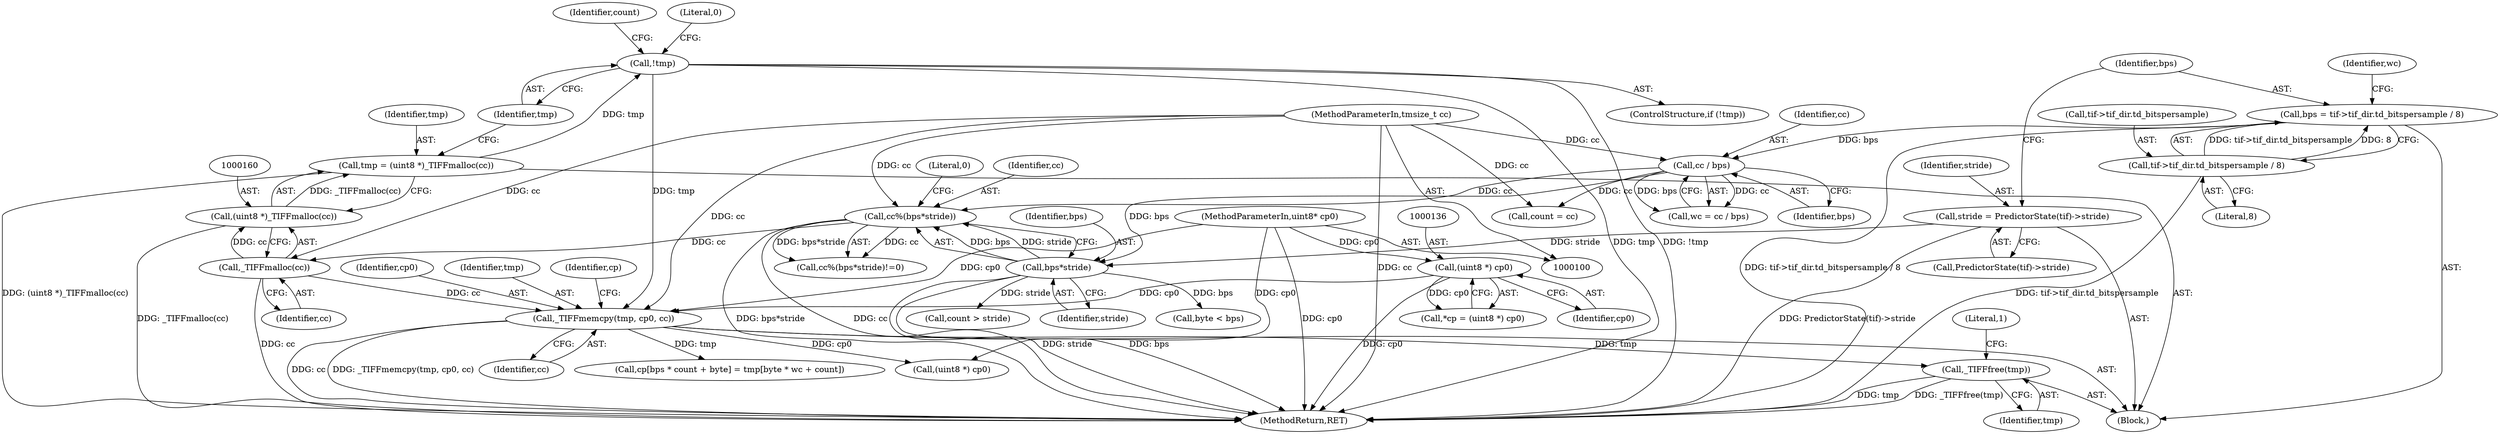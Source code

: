 digraph "0_libtiff_6a984bf7905c6621281588431f384e79d11a2e33_0@API" {
"1000238" [label="(Call,_TIFFfree(tmp))"];
"1000193" [label="(Call,_TIFFmemcpy(tmp, cp0, cc))"];
"1000164" [label="(Call,!tmp)"];
"1000157" [label="(Call,tmp = (uint8 *)_TIFFmalloc(cc))"];
"1000159" [label="(Call,(uint8 *)_TIFFmalloc(cc))"];
"1000161" [label="(Call,_TIFFmalloc(cc))"];
"1000141" [label="(Call,cc%(bps*stride))"];
"1000103" [label="(MethodParameterIn,tmsize_t cc)"];
"1000125" [label="(Call,cc / bps)"];
"1000113" [label="(Call,bps = tif->tif_dir.td_bitspersample / 8)"];
"1000115" [label="(Call,tif->tif_dir.td_bitspersample / 8)"];
"1000143" [label="(Call,bps*stride)"];
"1000106" [label="(Call,stride = PredictorState(tif)->stride)"];
"1000135" [label="(Call,(uint8 *) cp0)"];
"1000102" [label="(MethodParameterIn,uint8* cp0)"];
"1000238" [label="(Call,_TIFFfree(tmp))"];
"1000161" [label="(Call,_TIFFmalloc(cc))"];
"1000164" [label="(Call,!tmp)"];
"1000125" [label="(Call,cc / bps)"];
"1000170" [label="(Identifier,count)"];
"1000165" [label="(Identifier,tmp)"];
"1000239" [label="(Identifier,tmp)"];
"1000159" [label="(Call,(uint8 *)_TIFFmalloc(cc))"];
"1000104" [label="(Block,)"];
"1000217" [label="(Call,byte < bps)"];
"1000195" [label="(Identifier,cp0)"];
"1000141" [label="(Call,cc%(bps*stride))"];
"1000137" [label="(Identifier,cp0)"];
"1000163" [label="(ControlStructure,if (!tmp))"];
"1000193" [label="(Call,_TIFFmemcpy(tmp, cp0, cc))"];
"1000194" [label="(Identifier,tmp)"];
"1000223" [label="(Call,cp[bps * count + byte] = tmp[byte * wc + count])"];
"1000198" [label="(Identifier,cp)"];
"1000157" [label="(Call,tmp = (uint8 *)_TIFFmalloc(cc))"];
"1000123" [label="(Call,wc = cc / bps)"];
"1000146" [label="(Literal,0)"];
"1000127" [label="(Identifier,bps)"];
"1000144" [label="(Identifier,bps)"];
"1000114" [label="(Identifier,bps)"];
"1000145" [label="(Identifier,stride)"];
"1000158" [label="(Identifier,tmp)"];
"1000106" [label="(Call,stride = PredictorState(tif)->stride)"];
"1000241" [label="(Literal,1)"];
"1000129" [label="(Call,count = cc)"];
"1000167" [label="(Literal,0)"];
"1000103" [label="(MethodParameterIn,tmsize_t cc)"];
"1000126" [label="(Identifier,cc)"];
"1000124" [label="(Identifier,wc)"];
"1000199" [label="(Call,(uint8 *) cp0)"];
"1000162" [label="(Identifier,cc)"];
"1000113" [label="(Call,bps = tif->tif_dir.td_bitspersample / 8)"];
"1000142" [label="(Identifier,cc)"];
"1000242" [label="(MethodReturn,RET)"];
"1000169" [label="(Call,count > stride)"];
"1000140" [label="(Call,cc%(bps*stride)!=0)"];
"1000108" [label="(Call,PredictorState(tif)->stride)"];
"1000121" [label="(Literal,8)"];
"1000115" [label="(Call,tif->tif_dir.td_bitspersample / 8)"];
"1000143" [label="(Call,bps*stride)"];
"1000116" [label="(Call,tif->tif_dir.td_bitspersample)"];
"1000133" [label="(Call,*cp = (uint8 *) cp0)"];
"1000102" [label="(MethodParameterIn,uint8* cp0)"];
"1000107" [label="(Identifier,stride)"];
"1000135" [label="(Call,(uint8 *) cp0)"];
"1000196" [label="(Identifier,cc)"];
"1000238" -> "1000104"  [label="AST: "];
"1000238" -> "1000239"  [label="CFG: "];
"1000239" -> "1000238"  [label="AST: "];
"1000241" -> "1000238"  [label="CFG: "];
"1000238" -> "1000242"  [label="DDG: tmp"];
"1000238" -> "1000242"  [label="DDG: _TIFFfree(tmp)"];
"1000193" -> "1000238"  [label="DDG: tmp"];
"1000193" -> "1000104"  [label="AST: "];
"1000193" -> "1000196"  [label="CFG: "];
"1000194" -> "1000193"  [label="AST: "];
"1000195" -> "1000193"  [label="AST: "];
"1000196" -> "1000193"  [label="AST: "];
"1000198" -> "1000193"  [label="CFG: "];
"1000193" -> "1000242"  [label="DDG: _TIFFmemcpy(tmp, cp0, cc)"];
"1000193" -> "1000242"  [label="DDG: cc"];
"1000164" -> "1000193"  [label="DDG: tmp"];
"1000135" -> "1000193"  [label="DDG: cp0"];
"1000102" -> "1000193"  [label="DDG: cp0"];
"1000161" -> "1000193"  [label="DDG: cc"];
"1000103" -> "1000193"  [label="DDG: cc"];
"1000193" -> "1000199"  [label="DDG: cp0"];
"1000193" -> "1000223"  [label="DDG: tmp"];
"1000164" -> "1000163"  [label="AST: "];
"1000164" -> "1000165"  [label="CFG: "];
"1000165" -> "1000164"  [label="AST: "];
"1000167" -> "1000164"  [label="CFG: "];
"1000170" -> "1000164"  [label="CFG: "];
"1000164" -> "1000242"  [label="DDG: !tmp"];
"1000164" -> "1000242"  [label="DDG: tmp"];
"1000157" -> "1000164"  [label="DDG: tmp"];
"1000157" -> "1000104"  [label="AST: "];
"1000157" -> "1000159"  [label="CFG: "];
"1000158" -> "1000157"  [label="AST: "];
"1000159" -> "1000157"  [label="AST: "];
"1000165" -> "1000157"  [label="CFG: "];
"1000157" -> "1000242"  [label="DDG: (uint8 *)_TIFFmalloc(cc)"];
"1000159" -> "1000157"  [label="DDG: _TIFFmalloc(cc)"];
"1000159" -> "1000161"  [label="CFG: "];
"1000160" -> "1000159"  [label="AST: "];
"1000161" -> "1000159"  [label="AST: "];
"1000159" -> "1000242"  [label="DDG: _TIFFmalloc(cc)"];
"1000161" -> "1000159"  [label="DDG: cc"];
"1000161" -> "1000162"  [label="CFG: "];
"1000162" -> "1000161"  [label="AST: "];
"1000161" -> "1000242"  [label="DDG: cc"];
"1000141" -> "1000161"  [label="DDG: cc"];
"1000103" -> "1000161"  [label="DDG: cc"];
"1000141" -> "1000140"  [label="AST: "];
"1000141" -> "1000143"  [label="CFG: "];
"1000142" -> "1000141"  [label="AST: "];
"1000143" -> "1000141"  [label="AST: "];
"1000146" -> "1000141"  [label="CFG: "];
"1000141" -> "1000242"  [label="DDG: cc"];
"1000141" -> "1000242"  [label="DDG: bps*stride"];
"1000141" -> "1000140"  [label="DDG: cc"];
"1000141" -> "1000140"  [label="DDG: bps*stride"];
"1000103" -> "1000141"  [label="DDG: cc"];
"1000125" -> "1000141"  [label="DDG: cc"];
"1000143" -> "1000141"  [label="DDG: bps"];
"1000143" -> "1000141"  [label="DDG: stride"];
"1000103" -> "1000100"  [label="AST: "];
"1000103" -> "1000242"  [label="DDG: cc"];
"1000103" -> "1000125"  [label="DDG: cc"];
"1000103" -> "1000129"  [label="DDG: cc"];
"1000125" -> "1000123"  [label="AST: "];
"1000125" -> "1000127"  [label="CFG: "];
"1000126" -> "1000125"  [label="AST: "];
"1000127" -> "1000125"  [label="AST: "];
"1000123" -> "1000125"  [label="CFG: "];
"1000125" -> "1000123"  [label="DDG: cc"];
"1000125" -> "1000123"  [label="DDG: bps"];
"1000113" -> "1000125"  [label="DDG: bps"];
"1000125" -> "1000129"  [label="DDG: cc"];
"1000125" -> "1000143"  [label="DDG: bps"];
"1000113" -> "1000104"  [label="AST: "];
"1000113" -> "1000115"  [label="CFG: "];
"1000114" -> "1000113"  [label="AST: "];
"1000115" -> "1000113"  [label="AST: "];
"1000124" -> "1000113"  [label="CFG: "];
"1000113" -> "1000242"  [label="DDG: tif->tif_dir.td_bitspersample / 8"];
"1000115" -> "1000113"  [label="DDG: tif->tif_dir.td_bitspersample"];
"1000115" -> "1000113"  [label="DDG: 8"];
"1000115" -> "1000121"  [label="CFG: "];
"1000116" -> "1000115"  [label="AST: "];
"1000121" -> "1000115"  [label="AST: "];
"1000115" -> "1000242"  [label="DDG: tif->tif_dir.td_bitspersample"];
"1000143" -> "1000145"  [label="CFG: "];
"1000144" -> "1000143"  [label="AST: "];
"1000145" -> "1000143"  [label="AST: "];
"1000143" -> "1000242"  [label="DDG: bps"];
"1000143" -> "1000242"  [label="DDG: stride"];
"1000106" -> "1000143"  [label="DDG: stride"];
"1000143" -> "1000169"  [label="DDG: stride"];
"1000143" -> "1000217"  [label="DDG: bps"];
"1000106" -> "1000104"  [label="AST: "];
"1000106" -> "1000108"  [label="CFG: "];
"1000107" -> "1000106"  [label="AST: "];
"1000108" -> "1000106"  [label="AST: "];
"1000114" -> "1000106"  [label="CFG: "];
"1000106" -> "1000242"  [label="DDG: PredictorState(tif)->stride"];
"1000135" -> "1000133"  [label="AST: "];
"1000135" -> "1000137"  [label="CFG: "];
"1000136" -> "1000135"  [label="AST: "];
"1000137" -> "1000135"  [label="AST: "];
"1000133" -> "1000135"  [label="CFG: "];
"1000135" -> "1000242"  [label="DDG: cp0"];
"1000135" -> "1000133"  [label="DDG: cp0"];
"1000102" -> "1000135"  [label="DDG: cp0"];
"1000102" -> "1000100"  [label="AST: "];
"1000102" -> "1000242"  [label="DDG: cp0"];
"1000102" -> "1000199"  [label="DDG: cp0"];
}
